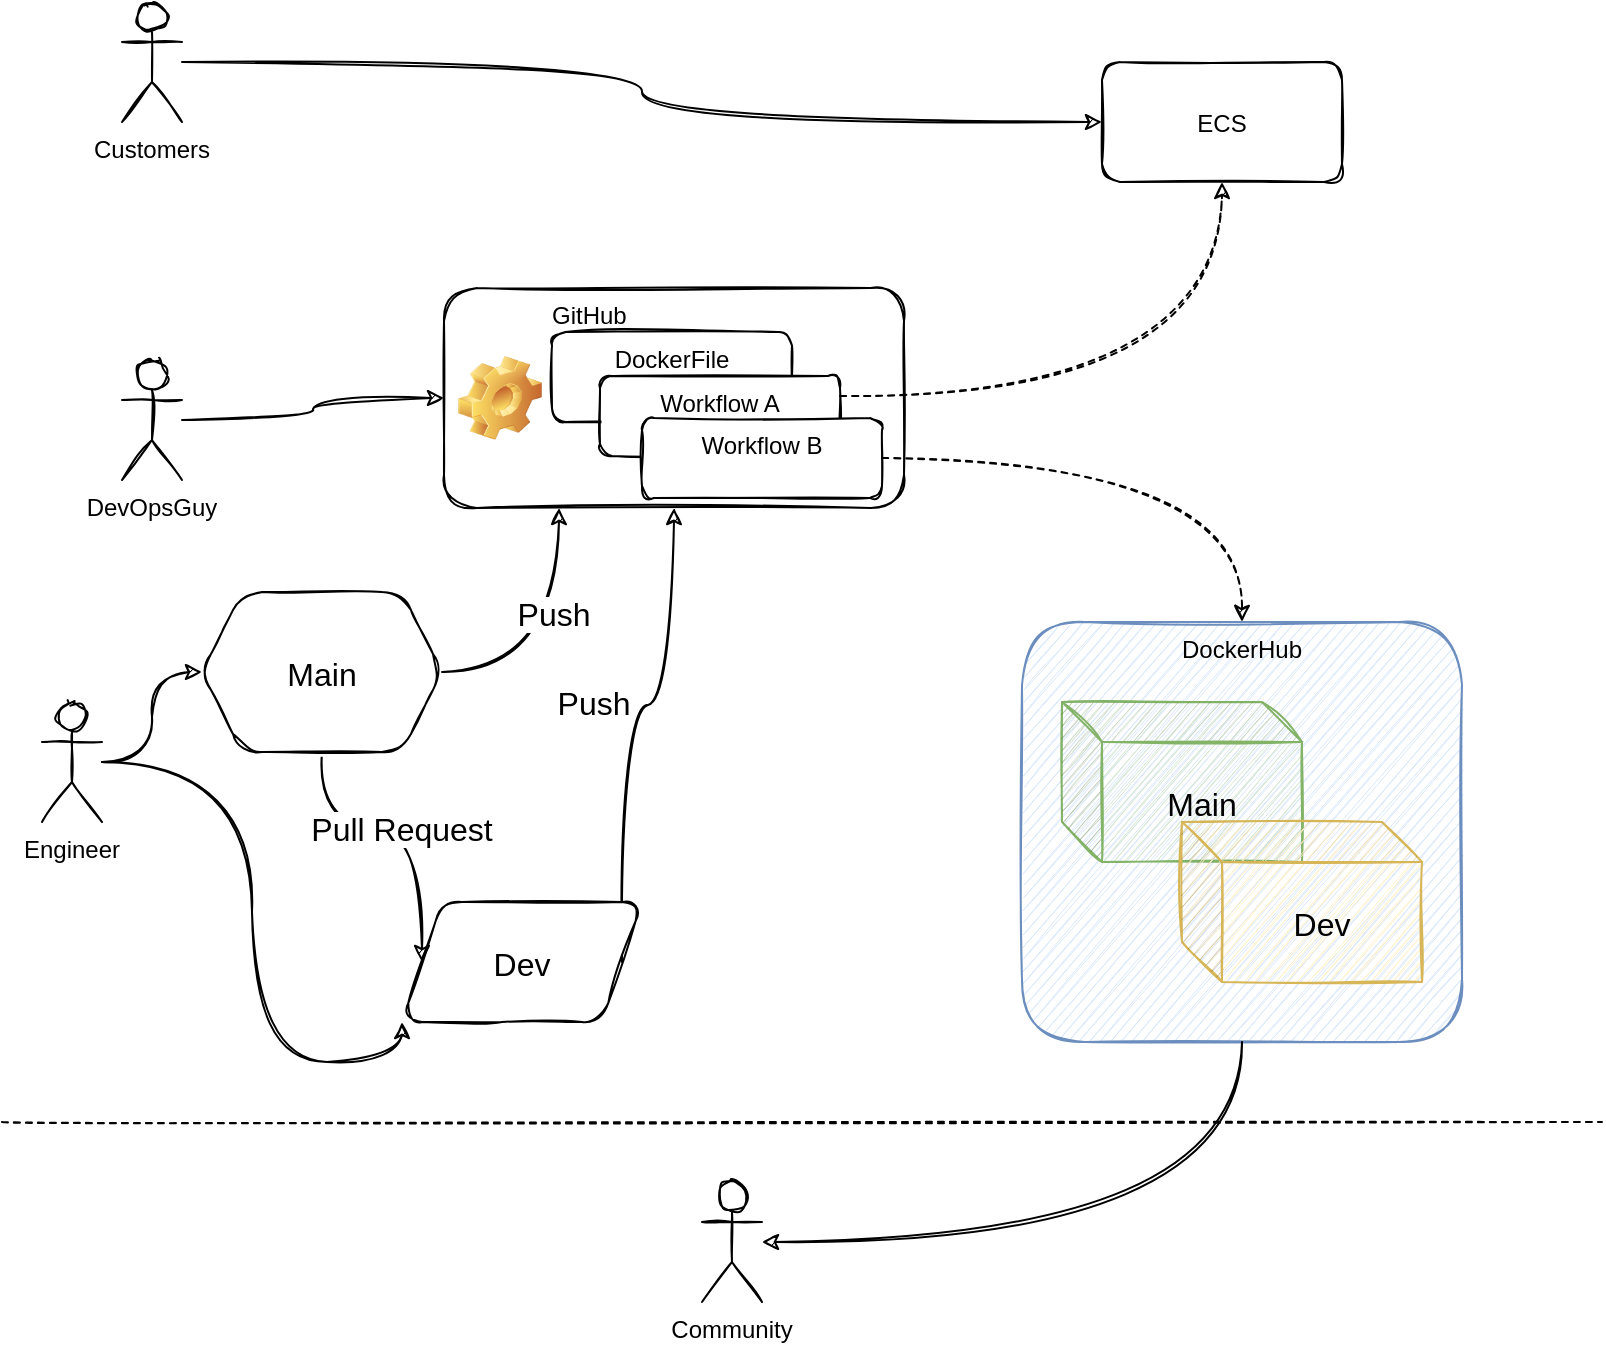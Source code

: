 <mxfile version="15.8.7" type="embed"><diagram id="5PWPceyDyCqq-zfFREyC" name="Page-1"><mxGraphModel dx="1027" dy="577" grid="1" gridSize="10" guides="1" tooltips="1" connect="1" arrows="1" fold="1" page="1" pageScale="1" pageWidth="1100" pageHeight="850" math="0" shadow="0"><root><mxCell id="0"/><mxCell id="1" parent="0"/><mxCell id="48" value="" style="group" vertex="1" connectable="0" parent="1"><mxGeometry x="300" y="230" width="230" height="110" as="geometry"/></mxCell><mxCell id="19" value="GitHub" style="label;image=img/clipart/Gear_128x128.png;shadow=0;glass=0;sketch=1;verticalAlign=top;align=left;fontStyle=0" vertex="1" parent="48"><mxGeometry x="1" y="3" width="230" height="110" as="geometry"/></mxCell><mxCell id="18" value="DockerFile" style="rounded=1;sketch=1;glass=0;shadow=0;verticalAlign=top;" vertex="1" parent="48"><mxGeometry x="55" y="25" width="120" height="45" as="geometry"/></mxCell><mxCell id="46" value="Workflow A" style="rounded=1;sketch=1;glass=0;shadow=0;verticalAlign=top;" vertex="1" parent="48"><mxGeometry x="79" y="47" width="120" height="40" as="geometry"/></mxCell><mxCell id="49" value="Workflow B" style="rounded=1;sketch=1;glass=0;shadow=0;verticalAlign=top;" vertex="1" parent="48"><mxGeometry x="100" y="68" width="120" height="40" as="geometry"/></mxCell><mxCell id="37" value="Push" style="edgeStyle=orthogonalEdgeStyle;curved=1;rounded=0;sketch=1;orthogonalLoop=1;jettySize=auto;exitX=1;exitY=0.5;exitDx=0;exitDy=0;entryX=0.5;entryY=1;entryDx=0;entryDy=0;fontSize=16;fontColor=#000000;" edge="1" parent="1" source="25" target="19"><mxGeometry x="0.238" y="40" relative="1" as="geometry"><mxPoint as="offset"/></mxGeometry></mxCell><mxCell id="32" style="edgeStyle=orthogonalEdgeStyle;curved=1;rounded=0;sketch=1;orthogonalLoop=1;jettySize=auto;entryX=0;entryY=0.5;entryDx=0;entryDy=0;fontSize=16;fontColor=#000000;" edge="1" parent="1" source="4" target="28"><mxGeometry relative="1" as="geometry"/></mxCell><mxCell id="51" style="edgeStyle=orthogonalEdgeStyle;curved=1;rounded=0;sketch=1;orthogonalLoop=1;jettySize=auto;entryX=0;entryY=1;entryDx=0;entryDy=0;fontSize=16;fontColor=#000000;" edge="1" parent="1" source="4" target="25"><mxGeometry relative="1" as="geometry"/></mxCell><mxCell id="4" value="Engineer" style="shape=umlActor;verticalLabelPosition=bottom;verticalAlign=top;outlineConnect=0;shadow=0;glass=0;sketch=1;" vertex="1" parent="1"><mxGeometry x="100" y="440" width="30" height="60" as="geometry"/></mxCell><mxCell id="11" style="edgeStyle=orthogonalEdgeStyle;rounded=0;orthogonalLoop=1;jettySize=auto;sketch=1;curved=1;entryX=0;entryY=0.5;entryDx=0;entryDy=0;" edge="1" parent="1" source="10" target="19"><mxGeometry relative="1" as="geometry"><mxPoint x="280.523" y="280" as="targetPoint"/></mxGeometry></mxCell><mxCell id="10" value="DevOpsGuy" style="shape=umlActor;verticalLabelPosition=bottom;verticalAlign=top;outlineConnect=0;shadow=0;glass=0;sketch=1;" vertex="1" parent="1"><mxGeometry x="140" y="269" width="30" height="60" as="geometry"/></mxCell><mxCell id="20" style="edgeStyle=orthogonalEdgeStyle;curved=1;rounded=0;sketch=1;orthogonalLoop=1;jettySize=auto;exitX=1;exitY=0.5;exitDx=0;exitDy=0;dashed=1;" edge="1" parent="1" source="49" target="3"><mxGeometry relative="1" as="geometry"/></mxCell><mxCell id="22" style="edgeStyle=orthogonalEdgeStyle;curved=1;rounded=0;sketch=1;orthogonalLoop=1;jettySize=auto;exitX=1;exitY=0.25;exitDx=0;exitDy=0;entryX=0.5;entryY=1;entryDx=0;entryDy=0;dashed=1;" edge="1" parent="1" source="46" target="21"><mxGeometry relative="1" as="geometry"/></mxCell><mxCell id="21" value="ECS" style="rounded=1;sketch=1;glass=0;shadow=0;" vertex="1" parent="1"><mxGeometry x="630" y="120" width="120" height="60" as="geometry"/></mxCell><mxCell id="25" value="Dev" style="shape=parallelogram;perimeter=parallelogramPerimeter;fixedSize=1;shadow=0;glass=0;sketch=1;fontSize=16;fontColor=#000000;rounded=1;" vertex="1" parent="1"><mxGeometry x="280" y="540" width="120" height="60" as="geometry"/></mxCell><mxCell id="35" value="Push" style="edgeStyle=orthogonalEdgeStyle;curved=1;rounded=0;sketch=1;orthogonalLoop=1;jettySize=auto;exitX=1;exitY=0.5;exitDx=0;exitDy=0;entryX=0.25;entryY=1;entryDx=0;entryDy=0;fontSize=16;fontColor=#000000;" edge="1" parent="1" source="28" target="19"><mxGeometry x="-0.2" y="30" relative="1" as="geometry"><mxPoint as="offset"/></mxGeometry></mxCell><mxCell id="50" value="Pull Request" style="edgeStyle=orthogonalEdgeStyle;curved=1;rounded=0;sketch=1;orthogonalLoop=1;jettySize=auto;exitX=0.5;exitY=1;exitDx=0;exitDy=0;entryX=0;entryY=0.5;entryDx=0;entryDy=0;fontSize=16;fontColor=#000000;" edge="1" parent="1" source="28" target="25"><mxGeometry relative="1" as="geometry"/></mxCell><mxCell id="28" value="Main" style="shape=hexagon;perimeter=hexagonPerimeter2;fixedSize=1;rounded=1;shadow=0;glass=0;sketch=1;fontSize=16;fontColor=#000000;" vertex="1" parent="1"><mxGeometry x="180" y="385" width="120" height="80" as="geometry"/></mxCell><mxCell id="40" value="" style="group;fillColor=default;" vertex="1" connectable="0" parent="1"><mxGeometry x="590" y="400" width="220" height="210" as="geometry"/></mxCell><mxCell id="3" value="DockerHub" style="rounded=1;sketch=1;glass=0;shadow=0;verticalAlign=top;fillColor=#dae8fc;strokeColor=#6c8ebf;" vertex="1" parent="40"><mxGeometry width="220" height="210" as="geometry"/></mxCell><mxCell id="38" value="Main" style="shape=cube;boundedLbl=1;backgroundOutline=1;darkOpacity=0.05;darkOpacity2=0.1;rounded=1;shadow=0;glass=0;sketch=1;fontSize=16;fillColor=#d5e8d4;strokeColor=#82b366;" vertex="1" parent="40"><mxGeometry x="20" y="40" width="120" height="80" as="geometry"/></mxCell><mxCell id="39" value="Dev" style="shape=cube;boundedLbl=1;backgroundOutline=1;darkOpacity=0.05;darkOpacity2=0.1;rounded=1;shadow=0;glass=0;sketch=1;fontSize=16;fillColor=#fff2cc;strokeColor=#d6b656;" vertex="1" parent="40"><mxGeometry x="80" y="100" width="120" height="80" as="geometry"/></mxCell><mxCell id="52" value="" style="endArrow=none;dashed=1;rounded=0;sketch=1;fontSize=16;fontColor=#000000;curved=1;" edge="1" parent="1"><mxGeometry width="50" height="50" relative="1" as="geometry"><mxPoint x="80" y="650" as="sourcePoint"/><mxPoint x="880" y="650" as="targetPoint"/></mxGeometry></mxCell><mxCell id="55" style="edgeStyle=orthogonalEdgeStyle;curved=1;rounded=0;sketch=1;orthogonalLoop=1;jettySize=auto;entryX=0.5;entryY=1;entryDx=0;entryDy=0;fontSize=16;fontColor=#000000;startArrow=classic;startFill=1;endArrow=none;endFill=0;" edge="1" parent="1" source="53" target="3"><mxGeometry relative="1" as="geometry"/></mxCell><mxCell id="53" value="Community" style="shape=umlActor;verticalLabelPosition=bottom;verticalAlign=top;outlineConnect=0;shadow=0;glass=0;sketch=1;" vertex="1" parent="1"><mxGeometry x="430" y="680" width="30" height="60" as="geometry"/></mxCell><mxCell id="57" style="edgeStyle=orthogonalEdgeStyle;curved=1;rounded=0;sketch=1;orthogonalLoop=1;jettySize=auto;entryX=0;entryY=0.5;entryDx=0;entryDy=0;fontSize=16;fontColor=#000000;startArrow=none;startFill=0;endArrow=classic;endFill=1;" edge="1" parent="1" source="56" target="21"><mxGeometry relative="1" as="geometry"/></mxCell><mxCell id="56" value="Customers" style="shape=umlActor;verticalLabelPosition=bottom;verticalAlign=top;outlineConnect=0;shadow=0;glass=0;sketch=1;" vertex="1" parent="1"><mxGeometry x="140" y="90" width="30" height="60" as="geometry"/></mxCell></root></mxGraphModel></diagram></mxfile>